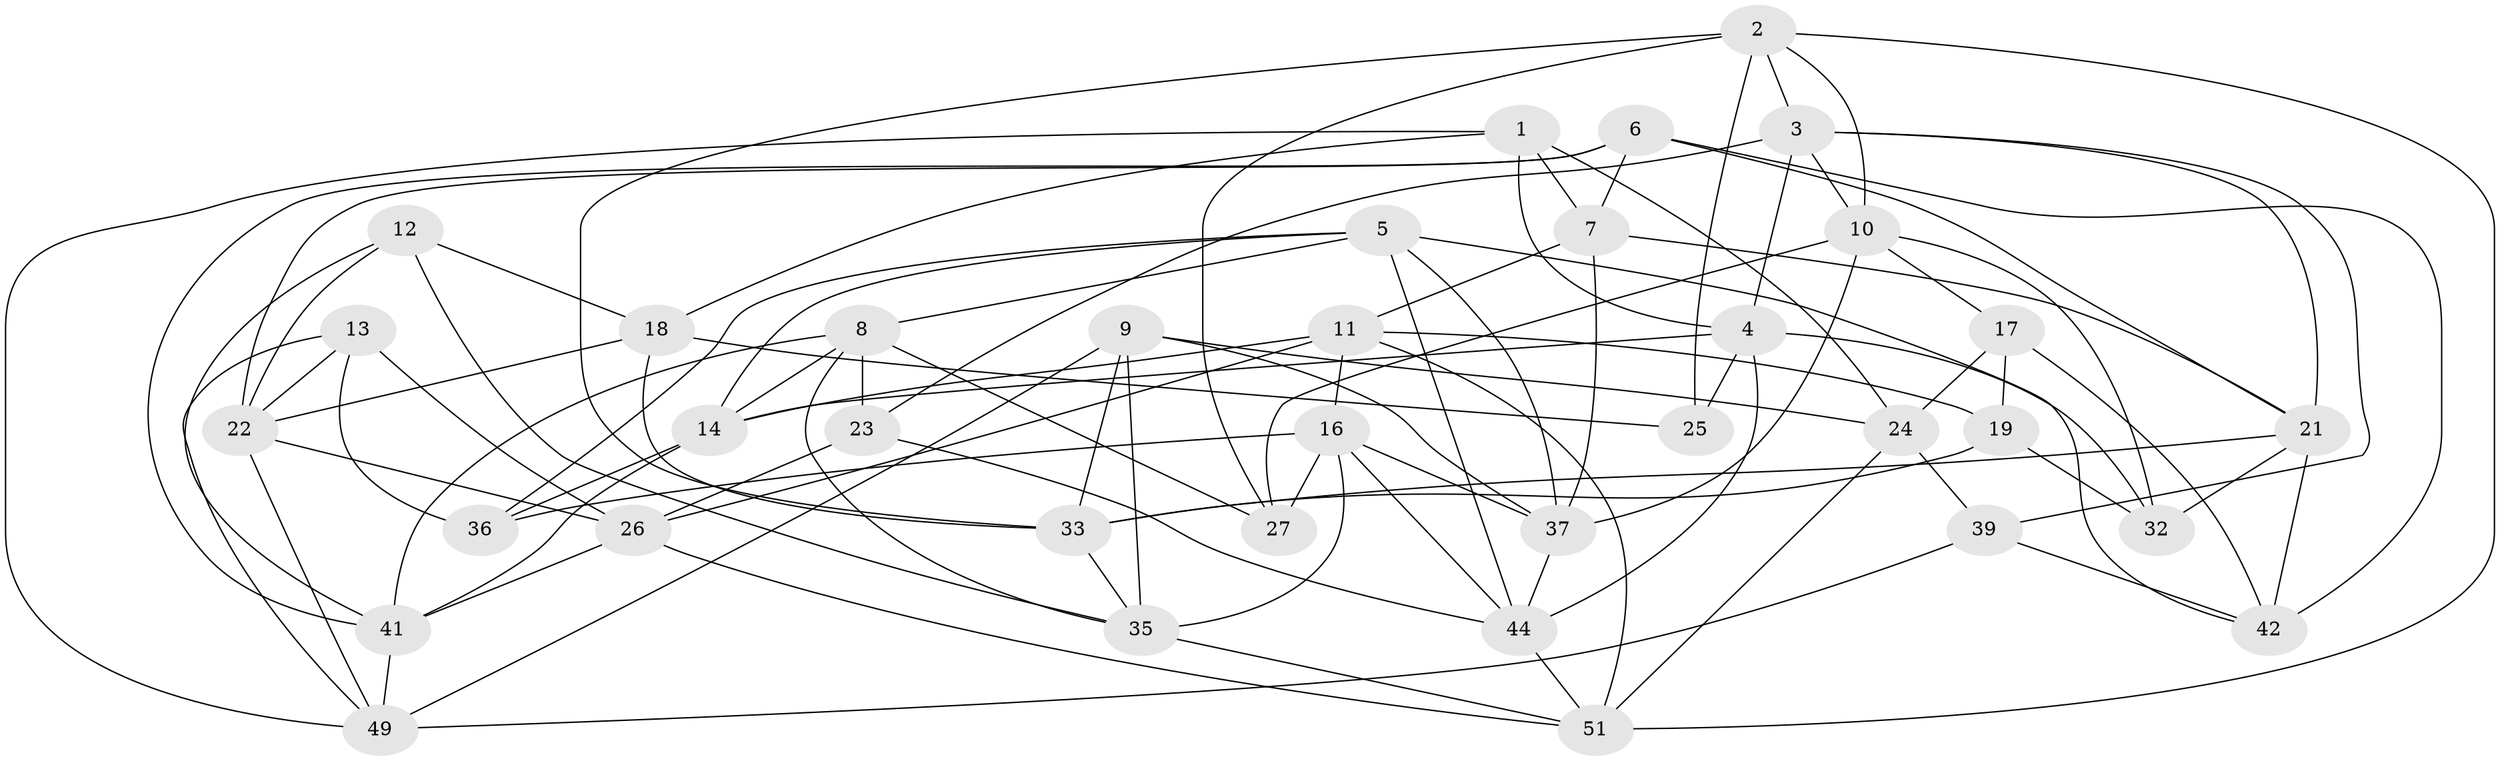 // original degree distribution, {4: 1.0}
// Generated by graph-tools (version 1.1) at 2025/11/02/27/25 16:11:42]
// undirected, 36 vertices, 94 edges
graph export_dot {
graph [start="1"]
  node [color=gray90,style=filled];
  1 [super="+48"];
  2 [super="+15"];
  3 [super="+31"];
  4 [super="+29"];
  5 [super="+53"];
  6 [super="+61"];
  7 [super="+20"];
  8 [super="+54"];
  9 [super="+43"];
  10 [super="+28"];
  11 [super="+30"];
  12;
  13;
  14 [super="+46"];
  16 [super="+50"];
  17;
  18 [super="+59"];
  19;
  21 [super="+40"];
  22 [super="+60"];
  23;
  24 [super="+58"];
  25;
  26 [super="+34"];
  27;
  32;
  33 [super="+38"];
  35 [super="+62"];
  36;
  37 [super="+47"];
  39;
  41 [super="+45"];
  42 [super="+52"];
  44 [super="+56"];
  49 [super="+57"];
  51 [super="+55"];
  1 -- 7 [weight=2];
  1 -- 18;
  1 -- 49;
  1 -- 24;
  1 -- 4;
  2 -- 3;
  2 -- 27;
  2 -- 25;
  2 -- 51;
  2 -- 33;
  2 -- 10;
  3 -- 39;
  3 -- 10;
  3 -- 4;
  3 -- 23;
  3 -- 21;
  4 -- 14;
  4 -- 32;
  4 -- 25;
  4 -- 44;
  5 -- 8;
  5 -- 14;
  5 -- 36;
  5 -- 42;
  5 -- 37;
  5 -- 44;
  6 -- 42 [weight=2];
  6 -- 41;
  6 -- 22;
  6 -- 7;
  6 -- 21;
  7 -- 37;
  7 -- 21;
  7 -- 11;
  8 -- 14;
  8 -- 27;
  8 -- 41;
  8 -- 35;
  8 -- 23;
  9 -- 24 [weight=2];
  9 -- 49;
  9 -- 35;
  9 -- 37;
  9 -- 33;
  10 -- 32;
  10 -- 27;
  10 -- 17;
  10 -- 37;
  11 -- 26;
  11 -- 16;
  11 -- 14;
  11 -- 51;
  11 -- 19;
  12 -- 18;
  12 -- 41;
  12 -- 35;
  12 -- 22;
  13 -- 36;
  13 -- 49;
  13 -- 22;
  13 -- 26;
  14 -- 41;
  14 -- 36;
  16 -- 36;
  16 -- 27;
  16 -- 44;
  16 -- 37;
  16 -- 35;
  17 -- 19;
  17 -- 24;
  17 -- 42;
  18 -- 25 [weight=2];
  18 -- 22;
  18 -- 33;
  19 -- 32;
  19 -- 33;
  21 -- 33;
  21 -- 32;
  21 -- 42;
  22 -- 26;
  22 -- 49;
  23 -- 26;
  23 -- 44;
  24 -- 51;
  24 -- 39;
  26 -- 41;
  26 -- 51;
  33 -- 35;
  35 -- 51;
  37 -- 44;
  39 -- 49;
  39 -- 42;
  41 -- 49;
  44 -- 51;
}

